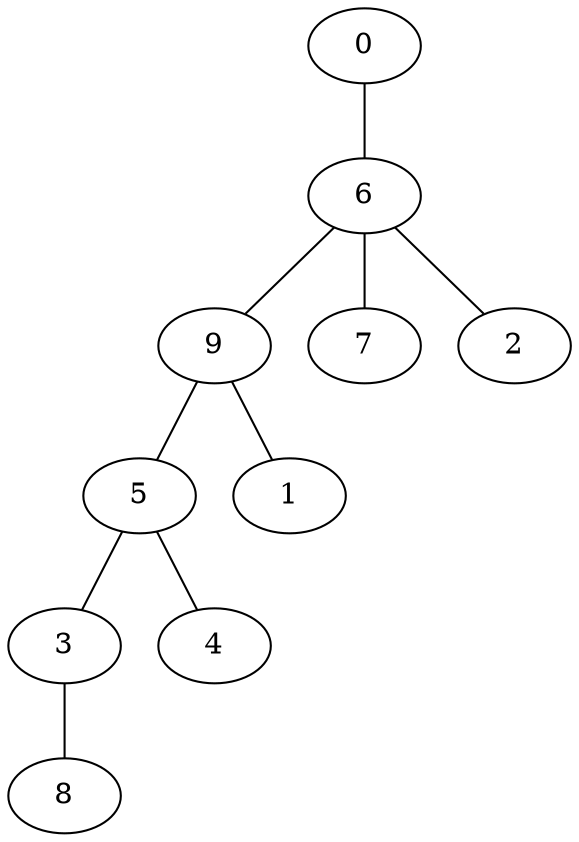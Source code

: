 graph 666{
0  [Label = "0 (0.00)"]
6  [Label = "6 (0.79)"]
9  [Label = "9 (1.05)"]
5  [Label = "5 (2.10)"]
3  [Label = "3 (2.66)"]
1  [Label = "1 (2.85)"]
8  [Label = "8 (2.95)"]
4  [Label = "4 (3.14)"]
7  [Label = "7 (4.49)"]
2  [Label = "2 (6.50)"]

0--6  [Label = "0.79"]
6--9  [Label = "0.26"]
9--5  [Label = "1.05"]
5--3  [Label = "0.56"]
9--1  [Label = "1.80"]
3--8  [Label = "0.29"]
5--4  [Label = "1.04"]
6--7  [Label = "3.71"]
6--2  [Label = "5.71"]
}
